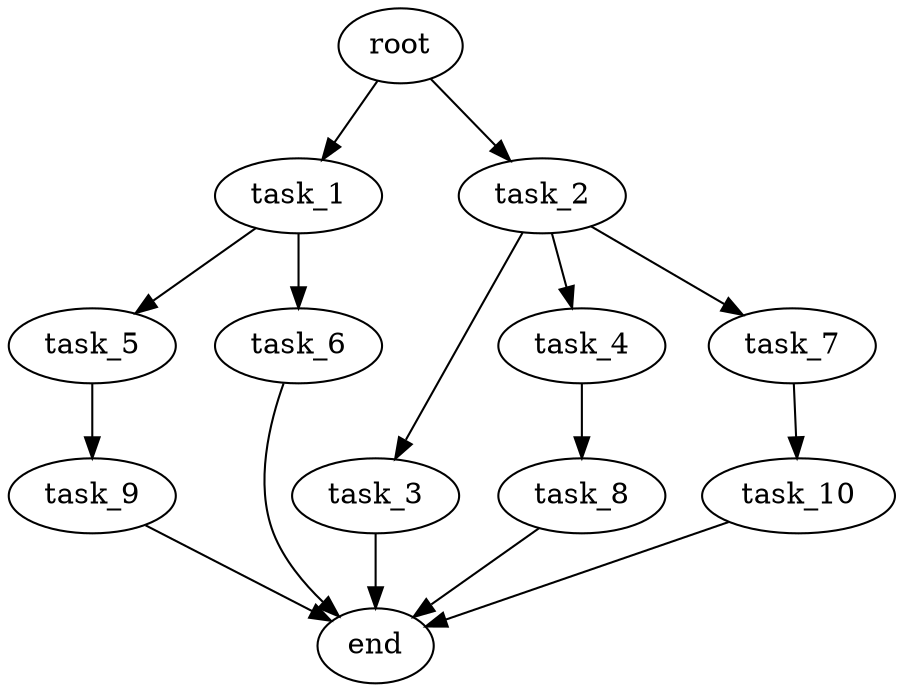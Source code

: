 digraph G {
  root [size="0.000000e+00"];
  task_1 [size="6.024387e+10"];
  task_2 [size="7.602393e+10"];
  task_3 [size="6.555435e+10"];
  task_4 [size="1.772284e+10"];
  task_5 [size="7.728708e+10"];
  task_6 [size="4.941676e+10"];
  task_7 [size="7.544704e+10"];
  task_8 [size="7.599012e+10"];
  task_9 [size="4.489604e+10"];
  task_10 [size="9.241618e+10"];
  end [size="0.000000e+00"];

  root -> task_1 [size="1.000000e-12"];
  root -> task_2 [size="1.000000e-12"];
  task_1 -> task_5 [size="7.728708e+08"];
  task_1 -> task_6 [size="4.941676e+08"];
  task_2 -> task_3 [size="6.555435e+08"];
  task_2 -> task_4 [size="1.772284e+08"];
  task_2 -> task_7 [size="7.544704e+08"];
  task_3 -> end [size="1.000000e-12"];
  task_4 -> task_8 [size="7.599012e+08"];
  task_5 -> task_9 [size="4.489604e+08"];
  task_6 -> end [size="1.000000e-12"];
  task_7 -> task_10 [size="9.241618e+08"];
  task_8 -> end [size="1.000000e-12"];
  task_9 -> end [size="1.000000e-12"];
  task_10 -> end [size="1.000000e-12"];
}
